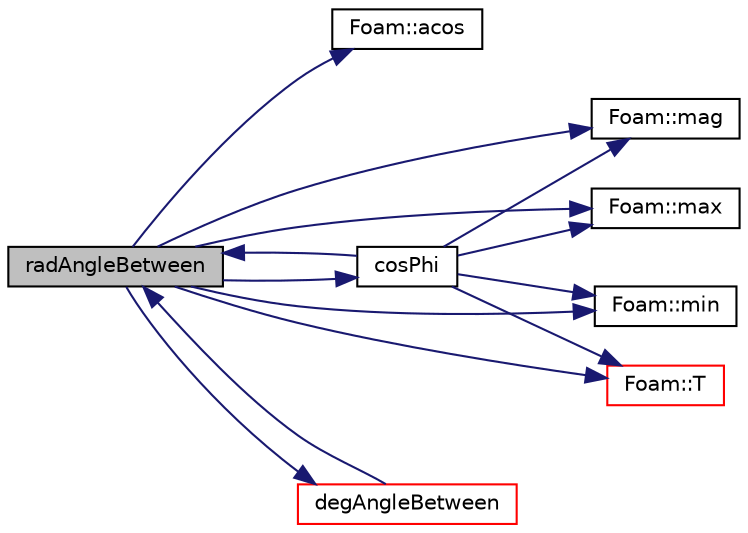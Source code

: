 digraph "radAngleBetween"
{
  bgcolor="transparent";
  edge [fontname="Helvetica",fontsize="10",labelfontname="Helvetica",labelfontsize="10"];
  node [fontname="Helvetica",fontsize="10",shape=record];
  rankdir="LR";
  Node175 [label="radAngleBetween",height=0.2,width=0.4,color="black", fillcolor="grey75", style="filled", fontcolor="black"];
  Node175 -> Node176 [color="midnightblue",fontsize="10",style="solid",fontname="Helvetica"];
  Node176 [label="Foam::acos",height=0.2,width=0.4,color="black",URL="$a21851.html#af1788b4e662ef398105742fd8bc861fc"];
  Node175 -> Node177 [color="midnightblue",fontsize="10",style="solid",fontname="Helvetica"];
  Node177 [label="cosPhi",height=0.2,width=0.4,color="black",URL="$a21929.html#a044bf851e38a97159c6db0f489a67522",tooltip="Calculate angle between a and b in radians. "];
  Node177 -> Node178 [color="midnightblue",fontsize="10",style="solid",fontname="Helvetica"];
  Node178 [label="Foam::mag",height=0.2,width=0.4,color="black",URL="$a21851.html#a929da2a3fdcf3dacbbe0487d3a330dae"];
  Node177 -> Node179 [color="midnightblue",fontsize="10",style="solid",fontname="Helvetica"];
  Node179 [label="Foam::max",height=0.2,width=0.4,color="black",URL="$a21851.html#ac993e906cf2774ae77e666bc24e81733"];
  Node177 -> Node180 [color="midnightblue",fontsize="10",style="solid",fontname="Helvetica"];
  Node180 [label="Foam::min",height=0.2,width=0.4,color="black",URL="$a21851.html#a253e112ad2d56d96230ff39ea7f442dc"];
  Node177 -> Node175 [color="midnightblue",fontsize="10",style="solid",fontname="Helvetica"];
  Node177 -> Node181 [color="midnightblue",fontsize="10",style="solid",fontname="Helvetica"];
  Node181 [label="Foam::T",height=0.2,width=0.4,color="red",URL="$a21851.html#ae57fda0abb14bb0944947c463c6e09d4"];
  Node175 -> Node186 [color="midnightblue",fontsize="10",style="solid",fontname="Helvetica"];
  Node186 [label="degAngleBetween",height=0.2,width=0.4,color="red",URL="$a21929.html#ab61850ec0c8c961db8657838aac07d2d",tooltip="Calculate angle between a and b in degrees. "];
  Node186 -> Node175 [color="midnightblue",fontsize="10",style="solid",fontname="Helvetica"];
  Node175 -> Node178 [color="midnightblue",fontsize="10",style="solid",fontname="Helvetica"];
  Node175 -> Node179 [color="midnightblue",fontsize="10",style="solid",fontname="Helvetica"];
  Node175 -> Node180 [color="midnightblue",fontsize="10",style="solid",fontname="Helvetica"];
  Node175 -> Node181 [color="midnightblue",fontsize="10",style="solid",fontname="Helvetica"];
}
